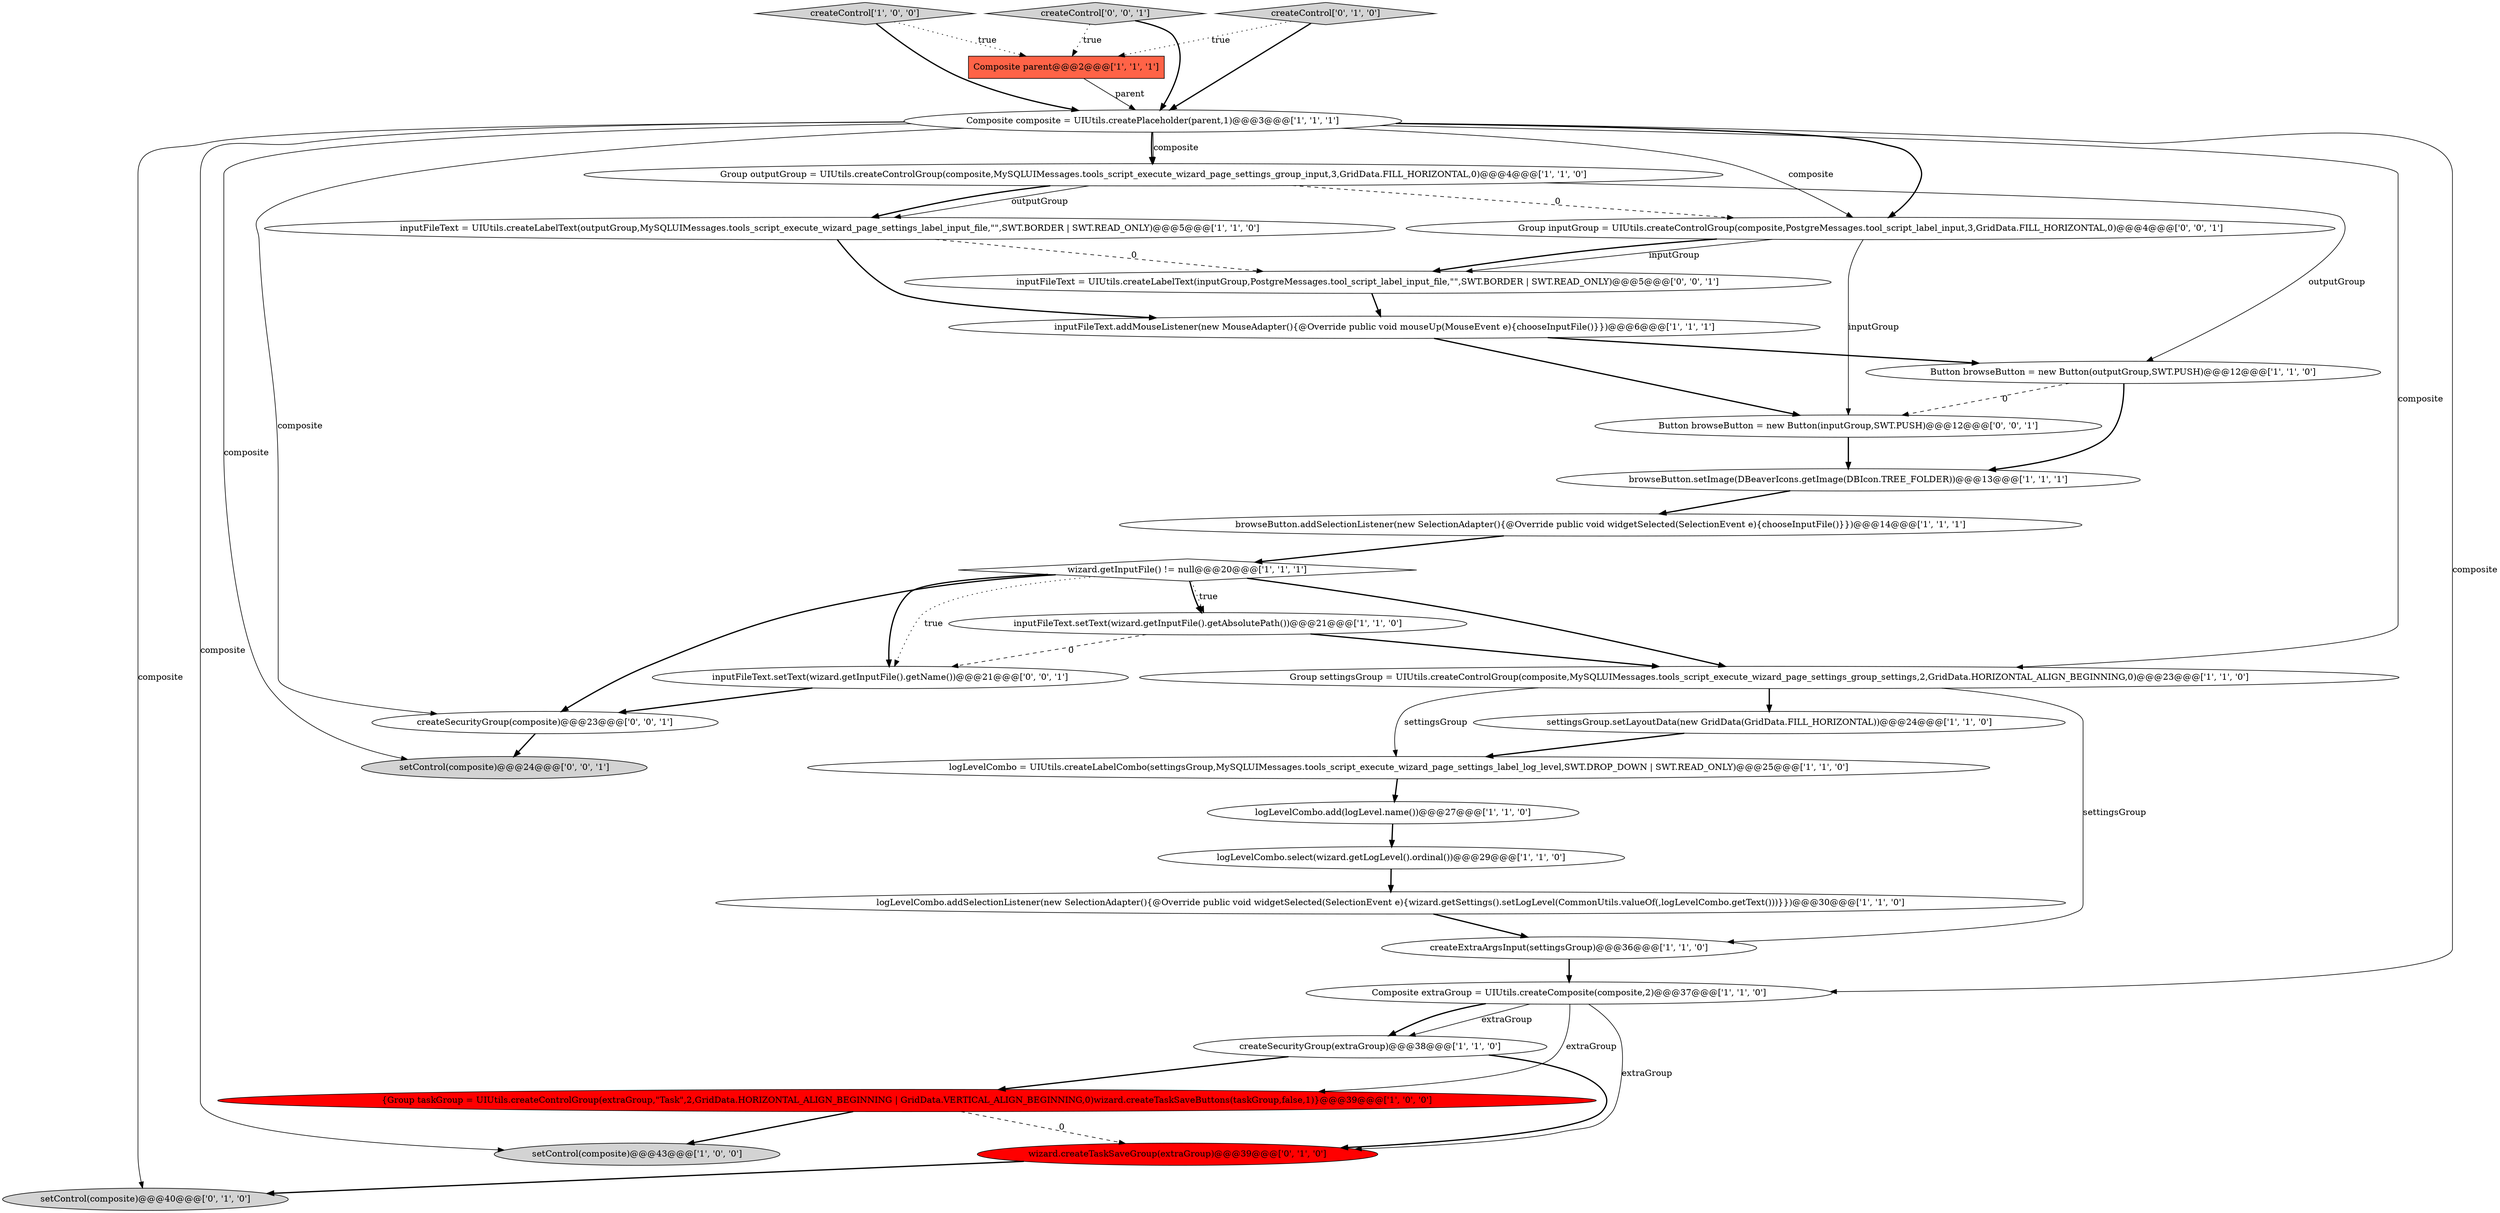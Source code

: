 digraph {
20 [style = filled, label = "Composite composite = UIUtils.createPlaceholder(parent,1)@@@3@@@['1', '1', '1']", fillcolor = white, shape = ellipse image = "AAA0AAABBB1BBB"];
19 [style = filled, label = "Composite parent@@@2@@@['1', '1', '1']", fillcolor = tomato, shape = box image = "AAA0AAABBB1BBB"];
28 [style = filled, label = "inputFileText = UIUtils.createLabelText(inputGroup,PostgreMessages.tool_script_label_input_file,\"\",SWT.BORDER | SWT.READ_ONLY)@@@5@@@['0', '0', '1']", fillcolor = white, shape = ellipse image = "AAA0AAABBB3BBB"];
30 [style = filled, label = "inputFileText.setText(wizard.getInputFile().getName())@@@21@@@['0', '0', '1']", fillcolor = white, shape = ellipse image = "AAA0AAABBB3BBB"];
22 [style = filled, label = "setControl(composite)@@@40@@@['0', '1', '0']", fillcolor = lightgray, shape = ellipse image = "AAA0AAABBB2BBB"];
6 [style = filled, label = "createSecurityGroup(extraGroup)@@@38@@@['1', '1', '0']", fillcolor = white, shape = ellipse image = "AAA0AAABBB1BBB"];
8 [style = filled, label = "logLevelCombo.add(logLevel.name())@@@27@@@['1', '1', '0']", fillcolor = white, shape = ellipse image = "AAA0AAABBB1BBB"];
29 [style = filled, label = "createSecurityGroup(composite)@@@23@@@['0', '0', '1']", fillcolor = white, shape = ellipse image = "AAA0AAABBB3BBB"];
9 [style = filled, label = "createExtraArgsInput(settingsGroup)@@@36@@@['1', '1', '0']", fillcolor = white, shape = ellipse image = "AAA0AAABBB1BBB"];
27 [style = filled, label = "setControl(composite)@@@24@@@['0', '0', '1']", fillcolor = lightgray, shape = ellipse image = "AAA0AAABBB3BBB"];
14 [style = filled, label = "browseButton.addSelectionListener(new SelectionAdapter(){@Override public void widgetSelected(SelectionEvent e){chooseInputFile()}})@@@14@@@['1', '1', '1']", fillcolor = white, shape = ellipse image = "AAA0AAABBB1BBB"];
5 [style = filled, label = "Button browseButton = new Button(outputGroup,SWT.PUSH)@@@12@@@['1', '1', '0']", fillcolor = white, shape = ellipse image = "AAA0AAABBB1BBB"];
0 [style = filled, label = "createControl['1', '0', '0']", fillcolor = lightgray, shape = diamond image = "AAA0AAABBB1BBB"];
11 [style = filled, label = "logLevelCombo.select(wizard.getLogLevel().ordinal())@@@29@@@['1', '1', '0']", fillcolor = white, shape = ellipse image = "AAA0AAABBB1BBB"];
21 [style = filled, label = "settingsGroup.setLayoutData(new GridData(GridData.FILL_HORIZONTAL))@@@24@@@['1', '1', '0']", fillcolor = white, shape = ellipse image = "AAA0AAABBB1BBB"];
2 [style = filled, label = "logLevelCombo = UIUtils.createLabelCombo(settingsGroup,MySQLUIMessages.tools_script_execute_wizard_page_settings_label_log_level,SWT.DROP_DOWN | SWT.READ_ONLY)@@@25@@@['1', '1', '0']", fillcolor = white, shape = ellipse image = "AAA0AAABBB1BBB"];
24 [style = filled, label = "wizard.createTaskSaveGroup(extraGroup)@@@39@@@['0', '1', '0']", fillcolor = red, shape = ellipse image = "AAA1AAABBB2BBB"];
16 [style = filled, label = "inputFileText.setText(wizard.getInputFile().getAbsolutePath())@@@21@@@['1', '1', '0']", fillcolor = white, shape = ellipse image = "AAA0AAABBB1BBB"];
7 [style = filled, label = "Group settingsGroup = UIUtils.createControlGroup(composite,MySQLUIMessages.tools_script_execute_wizard_page_settings_group_settings,2,GridData.HORIZONTAL_ALIGN_BEGINNING,0)@@@23@@@['1', '1', '0']", fillcolor = white, shape = ellipse image = "AAA0AAABBB1BBB"];
15 [style = filled, label = "setControl(composite)@@@43@@@['1', '0', '0']", fillcolor = lightgray, shape = ellipse image = "AAA0AAABBB1BBB"];
3 [style = filled, label = "{Group taskGroup = UIUtils.createControlGroup(extraGroup,\"Task\",2,GridData.HORIZONTAL_ALIGN_BEGINNING | GridData.VERTICAL_ALIGN_BEGINNING,0)wizard.createTaskSaveButtons(taskGroup,false,1)}@@@39@@@['1', '0', '0']", fillcolor = red, shape = ellipse image = "AAA1AAABBB1BBB"];
1 [style = filled, label = "inputFileText.addMouseListener(new MouseAdapter(){@Override public void mouseUp(MouseEvent e){chooseInputFile()}})@@@6@@@['1', '1', '1']", fillcolor = white, shape = ellipse image = "AAA0AAABBB1BBB"];
18 [style = filled, label = "Composite extraGroup = UIUtils.createComposite(composite,2)@@@37@@@['1', '1', '0']", fillcolor = white, shape = ellipse image = "AAA0AAABBB1BBB"];
25 [style = filled, label = "Button browseButton = new Button(inputGroup,SWT.PUSH)@@@12@@@['0', '0', '1']", fillcolor = white, shape = ellipse image = "AAA0AAABBB3BBB"];
26 [style = filled, label = "Group inputGroup = UIUtils.createControlGroup(composite,PostgreMessages.tool_script_label_input,3,GridData.FILL_HORIZONTAL,0)@@@4@@@['0', '0', '1']", fillcolor = white, shape = ellipse image = "AAA0AAABBB3BBB"];
4 [style = filled, label = "logLevelCombo.addSelectionListener(new SelectionAdapter(){@Override public void widgetSelected(SelectionEvent e){wizard.getSettings().setLogLevel(CommonUtils.valueOf(,logLevelCombo.getText()))}})@@@30@@@['1', '1', '0']", fillcolor = white, shape = ellipse image = "AAA0AAABBB1BBB"];
13 [style = filled, label = "inputFileText = UIUtils.createLabelText(outputGroup,MySQLUIMessages.tools_script_execute_wizard_page_settings_label_input_file,\"\",SWT.BORDER | SWT.READ_ONLY)@@@5@@@['1', '1', '0']", fillcolor = white, shape = ellipse image = "AAA0AAABBB1BBB"];
23 [style = filled, label = "createControl['0', '1', '0']", fillcolor = lightgray, shape = diamond image = "AAA0AAABBB2BBB"];
12 [style = filled, label = "wizard.getInputFile() != null@@@20@@@['1', '1', '1']", fillcolor = white, shape = diamond image = "AAA0AAABBB1BBB"];
17 [style = filled, label = "Group outputGroup = UIUtils.createControlGroup(composite,MySQLUIMessages.tools_script_execute_wizard_page_settings_group_input,3,GridData.FILL_HORIZONTAL,0)@@@4@@@['1', '1', '0']", fillcolor = white, shape = ellipse image = "AAA0AAABBB1BBB"];
31 [style = filled, label = "createControl['0', '0', '1']", fillcolor = lightgray, shape = diamond image = "AAA0AAABBB3BBB"];
10 [style = filled, label = "browseButton.setImage(DBeaverIcons.getImage(DBIcon.TREE_FOLDER))@@@13@@@['1', '1', '1']", fillcolor = white, shape = ellipse image = "AAA0AAABBB1BBB"];
1->5 [style = bold, label=""];
4->9 [style = bold, label=""];
20->29 [style = solid, label="composite"];
5->10 [style = bold, label=""];
6->3 [style = bold, label=""];
23->20 [style = bold, label=""];
20->17 [style = bold, label=""];
10->14 [style = bold, label=""];
20->26 [style = bold, label=""];
0->19 [style = dotted, label="true"];
17->5 [style = solid, label="outputGroup"];
17->13 [style = solid, label="outputGroup"];
11->4 [style = bold, label=""];
16->7 [style = bold, label=""];
3->24 [style = dashed, label="0"];
7->2 [style = solid, label="settingsGroup"];
19->20 [style = solid, label="parent"];
6->24 [style = bold, label=""];
12->30 [style = bold, label=""];
3->15 [style = bold, label=""];
12->16 [style = bold, label=""];
28->1 [style = bold, label=""];
5->25 [style = dashed, label="0"];
23->19 [style = dotted, label="true"];
20->17 [style = solid, label="composite"];
24->22 [style = bold, label=""];
26->25 [style = solid, label="inputGroup"];
20->22 [style = solid, label="composite"];
20->18 [style = solid, label="composite"];
12->7 [style = bold, label=""];
13->1 [style = bold, label=""];
30->29 [style = bold, label=""];
12->30 [style = dotted, label="true"];
21->2 [style = bold, label=""];
26->28 [style = solid, label="inputGroup"];
13->28 [style = dashed, label="0"];
29->27 [style = bold, label=""];
12->29 [style = bold, label=""];
9->18 [style = bold, label=""];
12->16 [style = dotted, label="true"];
20->27 [style = solid, label="composite"];
18->6 [style = bold, label=""];
16->30 [style = dashed, label="0"];
20->15 [style = solid, label="composite"];
18->3 [style = solid, label="extraGroup"];
14->12 [style = bold, label=""];
7->9 [style = solid, label="settingsGroup"];
7->21 [style = bold, label=""];
17->26 [style = dashed, label="0"];
0->20 [style = bold, label=""];
25->10 [style = bold, label=""];
18->6 [style = solid, label="extraGroup"];
17->13 [style = bold, label=""];
26->28 [style = bold, label=""];
20->7 [style = solid, label="composite"];
31->20 [style = bold, label=""];
20->26 [style = solid, label="composite"];
8->11 [style = bold, label=""];
1->25 [style = bold, label=""];
18->24 [style = solid, label="extraGroup"];
2->8 [style = bold, label=""];
31->19 [style = dotted, label="true"];
}
